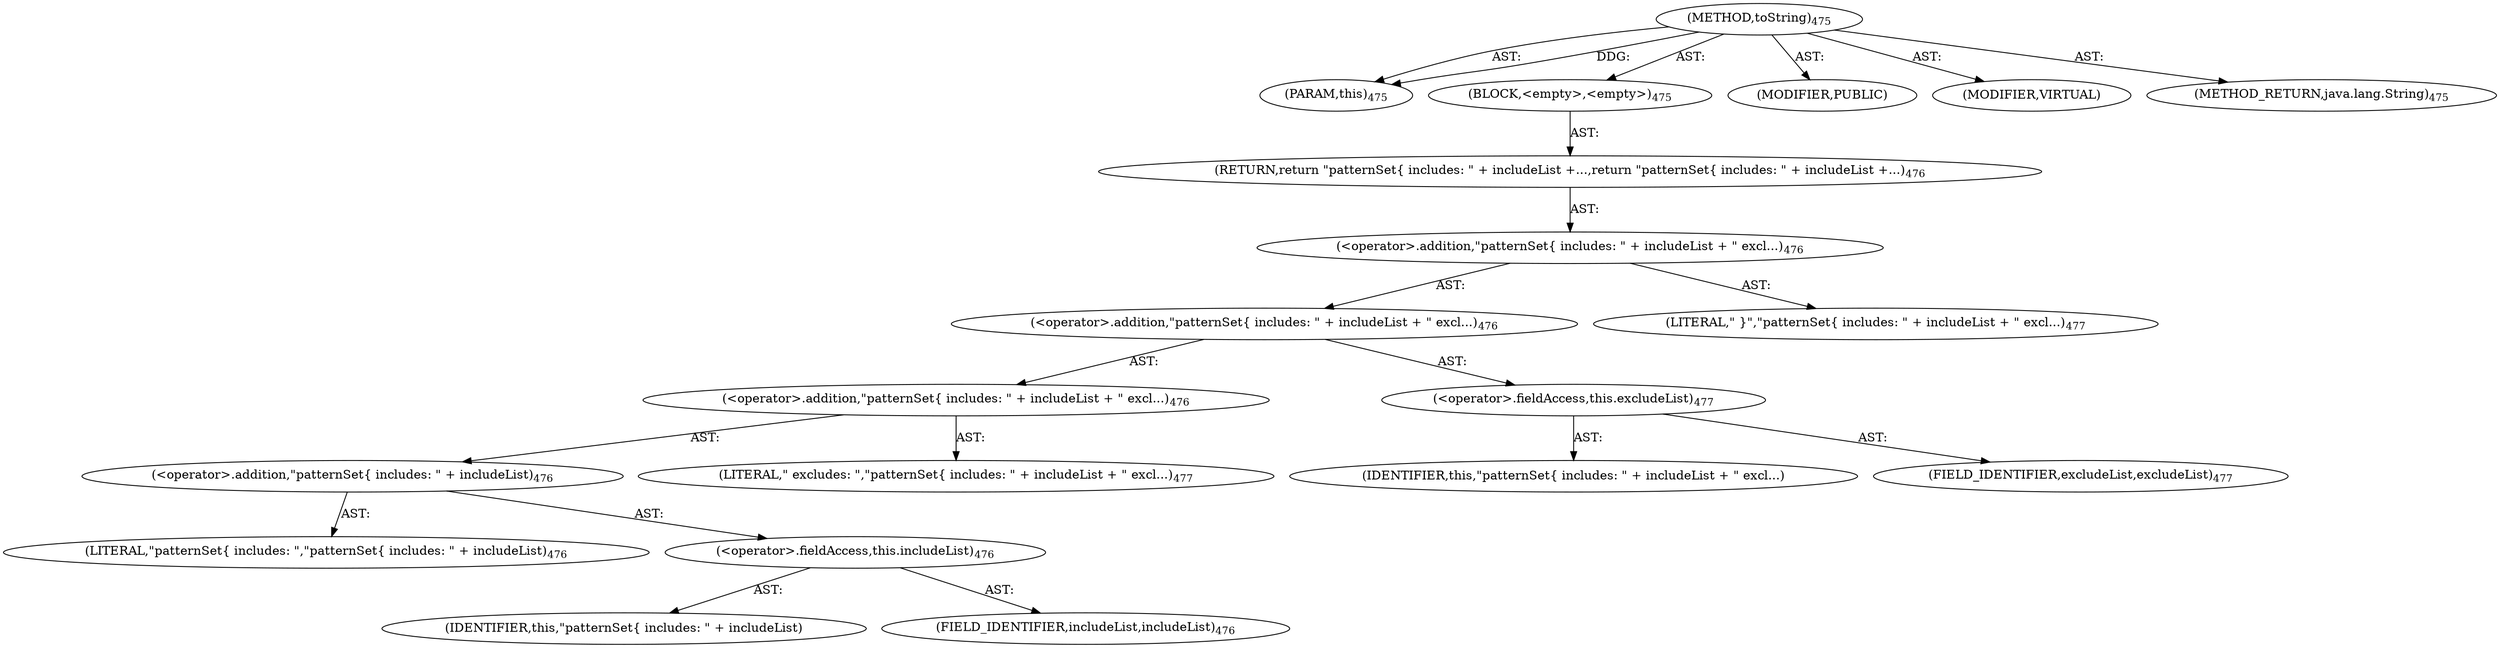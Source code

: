 digraph "toString" {  
"111669149724" [label = <(METHOD,toString)<SUB>475</SUB>> ]
"115964117046" [label = <(PARAM,this)<SUB>475</SUB>> ]
"25769803867" [label = <(BLOCK,&lt;empty&gt;,&lt;empty&gt;)<SUB>475</SUB>> ]
"146028888084" [label = <(RETURN,return &quot;patternSet{ includes: &quot; + includeList +...,return &quot;patternSet{ includes: &quot; + includeList +...)<SUB>476</SUB>> ]
"30064771420" [label = <(&lt;operator&gt;.addition,&quot;patternSet{ includes: &quot; + includeList + &quot; excl...)<SUB>476</SUB>> ]
"30064771421" [label = <(&lt;operator&gt;.addition,&quot;patternSet{ includes: &quot; + includeList + &quot; excl...)<SUB>476</SUB>> ]
"30064771422" [label = <(&lt;operator&gt;.addition,&quot;patternSet{ includes: &quot; + includeList + &quot; excl...)<SUB>476</SUB>> ]
"30064771423" [label = <(&lt;operator&gt;.addition,&quot;patternSet{ includes: &quot; + includeList)<SUB>476</SUB>> ]
"90194313272" [label = <(LITERAL,&quot;patternSet{ includes: &quot;,&quot;patternSet{ includes: &quot; + includeList)<SUB>476</SUB>> ]
"30064771424" [label = <(&lt;operator&gt;.fieldAccess,this.includeList)<SUB>476</SUB>> ]
"68719477028" [label = <(IDENTIFIER,this,&quot;patternSet{ includes: &quot; + includeList)> ]
"55834574897" [label = <(FIELD_IDENTIFIER,includeList,includeList)<SUB>476</SUB>> ]
"90194313273" [label = <(LITERAL,&quot; excludes: &quot;,&quot;patternSet{ includes: &quot; + includeList + &quot; excl...)<SUB>477</SUB>> ]
"30064771425" [label = <(&lt;operator&gt;.fieldAccess,this.excludeList)<SUB>477</SUB>> ]
"68719477029" [label = <(IDENTIFIER,this,&quot;patternSet{ includes: &quot; + includeList + &quot; excl...)> ]
"55834574898" [label = <(FIELD_IDENTIFIER,excludeList,excludeList)<SUB>477</SUB>> ]
"90194313274" [label = <(LITERAL,&quot; }&quot;,&quot;patternSet{ includes: &quot; + includeList + &quot; excl...)<SUB>477</SUB>> ]
"133143986239" [label = <(MODIFIER,PUBLIC)> ]
"133143986240" [label = <(MODIFIER,VIRTUAL)> ]
"128849018908" [label = <(METHOD_RETURN,java.lang.String)<SUB>475</SUB>> ]
  "111669149724" -> "115964117046"  [ label = "AST: "] 
  "111669149724" -> "25769803867"  [ label = "AST: "] 
  "111669149724" -> "133143986239"  [ label = "AST: "] 
  "111669149724" -> "133143986240"  [ label = "AST: "] 
  "111669149724" -> "128849018908"  [ label = "AST: "] 
  "25769803867" -> "146028888084"  [ label = "AST: "] 
  "146028888084" -> "30064771420"  [ label = "AST: "] 
  "30064771420" -> "30064771421"  [ label = "AST: "] 
  "30064771420" -> "90194313274"  [ label = "AST: "] 
  "30064771421" -> "30064771422"  [ label = "AST: "] 
  "30064771421" -> "30064771425"  [ label = "AST: "] 
  "30064771422" -> "30064771423"  [ label = "AST: "] 
  "30064771422" -> "90194313273"  [ label = "AST: "] 
  "30064771423" -> "90194313272"  [ label = "AST: "] 
  "30064771423" -> "30064771424"  [ label = "AST: "] 
  "30064771424" -> "68719477028"  [ label = "AST: "] 
  "30064771424" -> "55834574897"  [ label = "AST: "] 
  "30064771425" -> "68719477029"  [ label = "AST: "] 
  "30064771425" -> "55834574898"  [ label = "AST: "] 
  "111669149724" -> "115964117046"  [ label = "DDG: "] 
}
